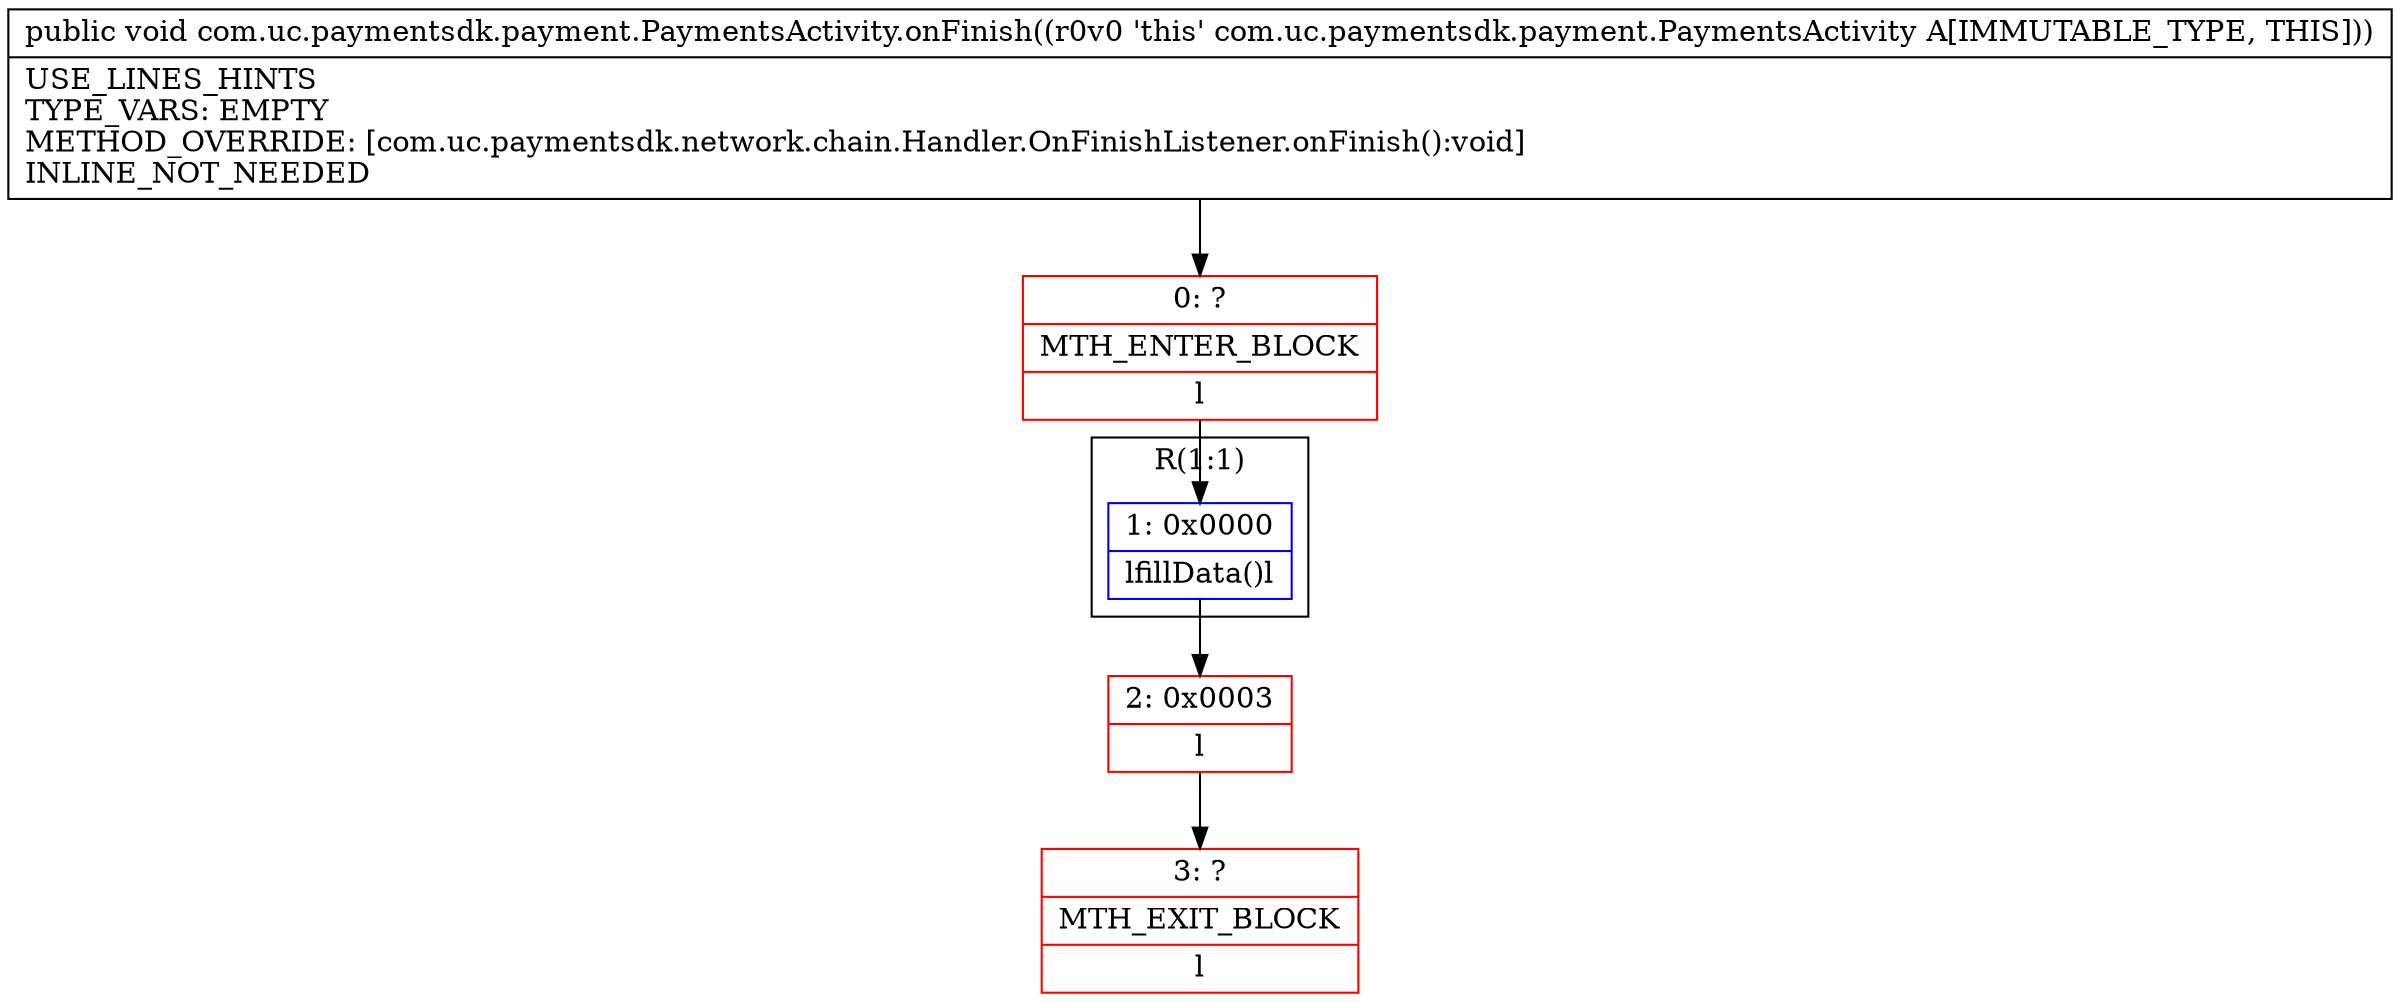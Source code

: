 digraph "CFG forcom.uc.paymentsdk.payment.PaymentsActivity.onFinish()V" {
subgraph cluster_Region_1132233064 {
label = "R(1:1)";
node [shape=record,color=blue];
Node_1 [shape=record,label="{1\:\ 0x0000|lfillData()l}"];
}
Node_0 [shape=record,color=red,label="{0\:\ ?|MTH_ENTER_BLOCK\l|l}"];
Node_2 [shape=record,color=red,label="{2\:\ 0x0003|l}"];
Node_3 [shape=record,color=red,label="{3\:\ ?|MTH_EXIT_BLOCK\l|l}"];
MethodNode[shape=record,label="{public void com.uc.paymentsdk.payment.PaymentsActivity.onFinish((r0v0 'this' com.uc.paymentsdk.payment.PaymentsActivity A[IMMUTABLE_TYPE, THIS]))  | USE_LINES_HINTS\lTYPE_VARS: EMPTY\lMETHOD_OVERRIDE: [com.uc.paymentsdk.network.chain.Handler.OnFinishListener.onFinish():void]\lINLINE_NOT_NEEDED\l}"];
MethodNode -> Node_0;
Node_1 -> Node_2;
Node_0 -> Node_1;
Node_2 -> Node_3;
}

